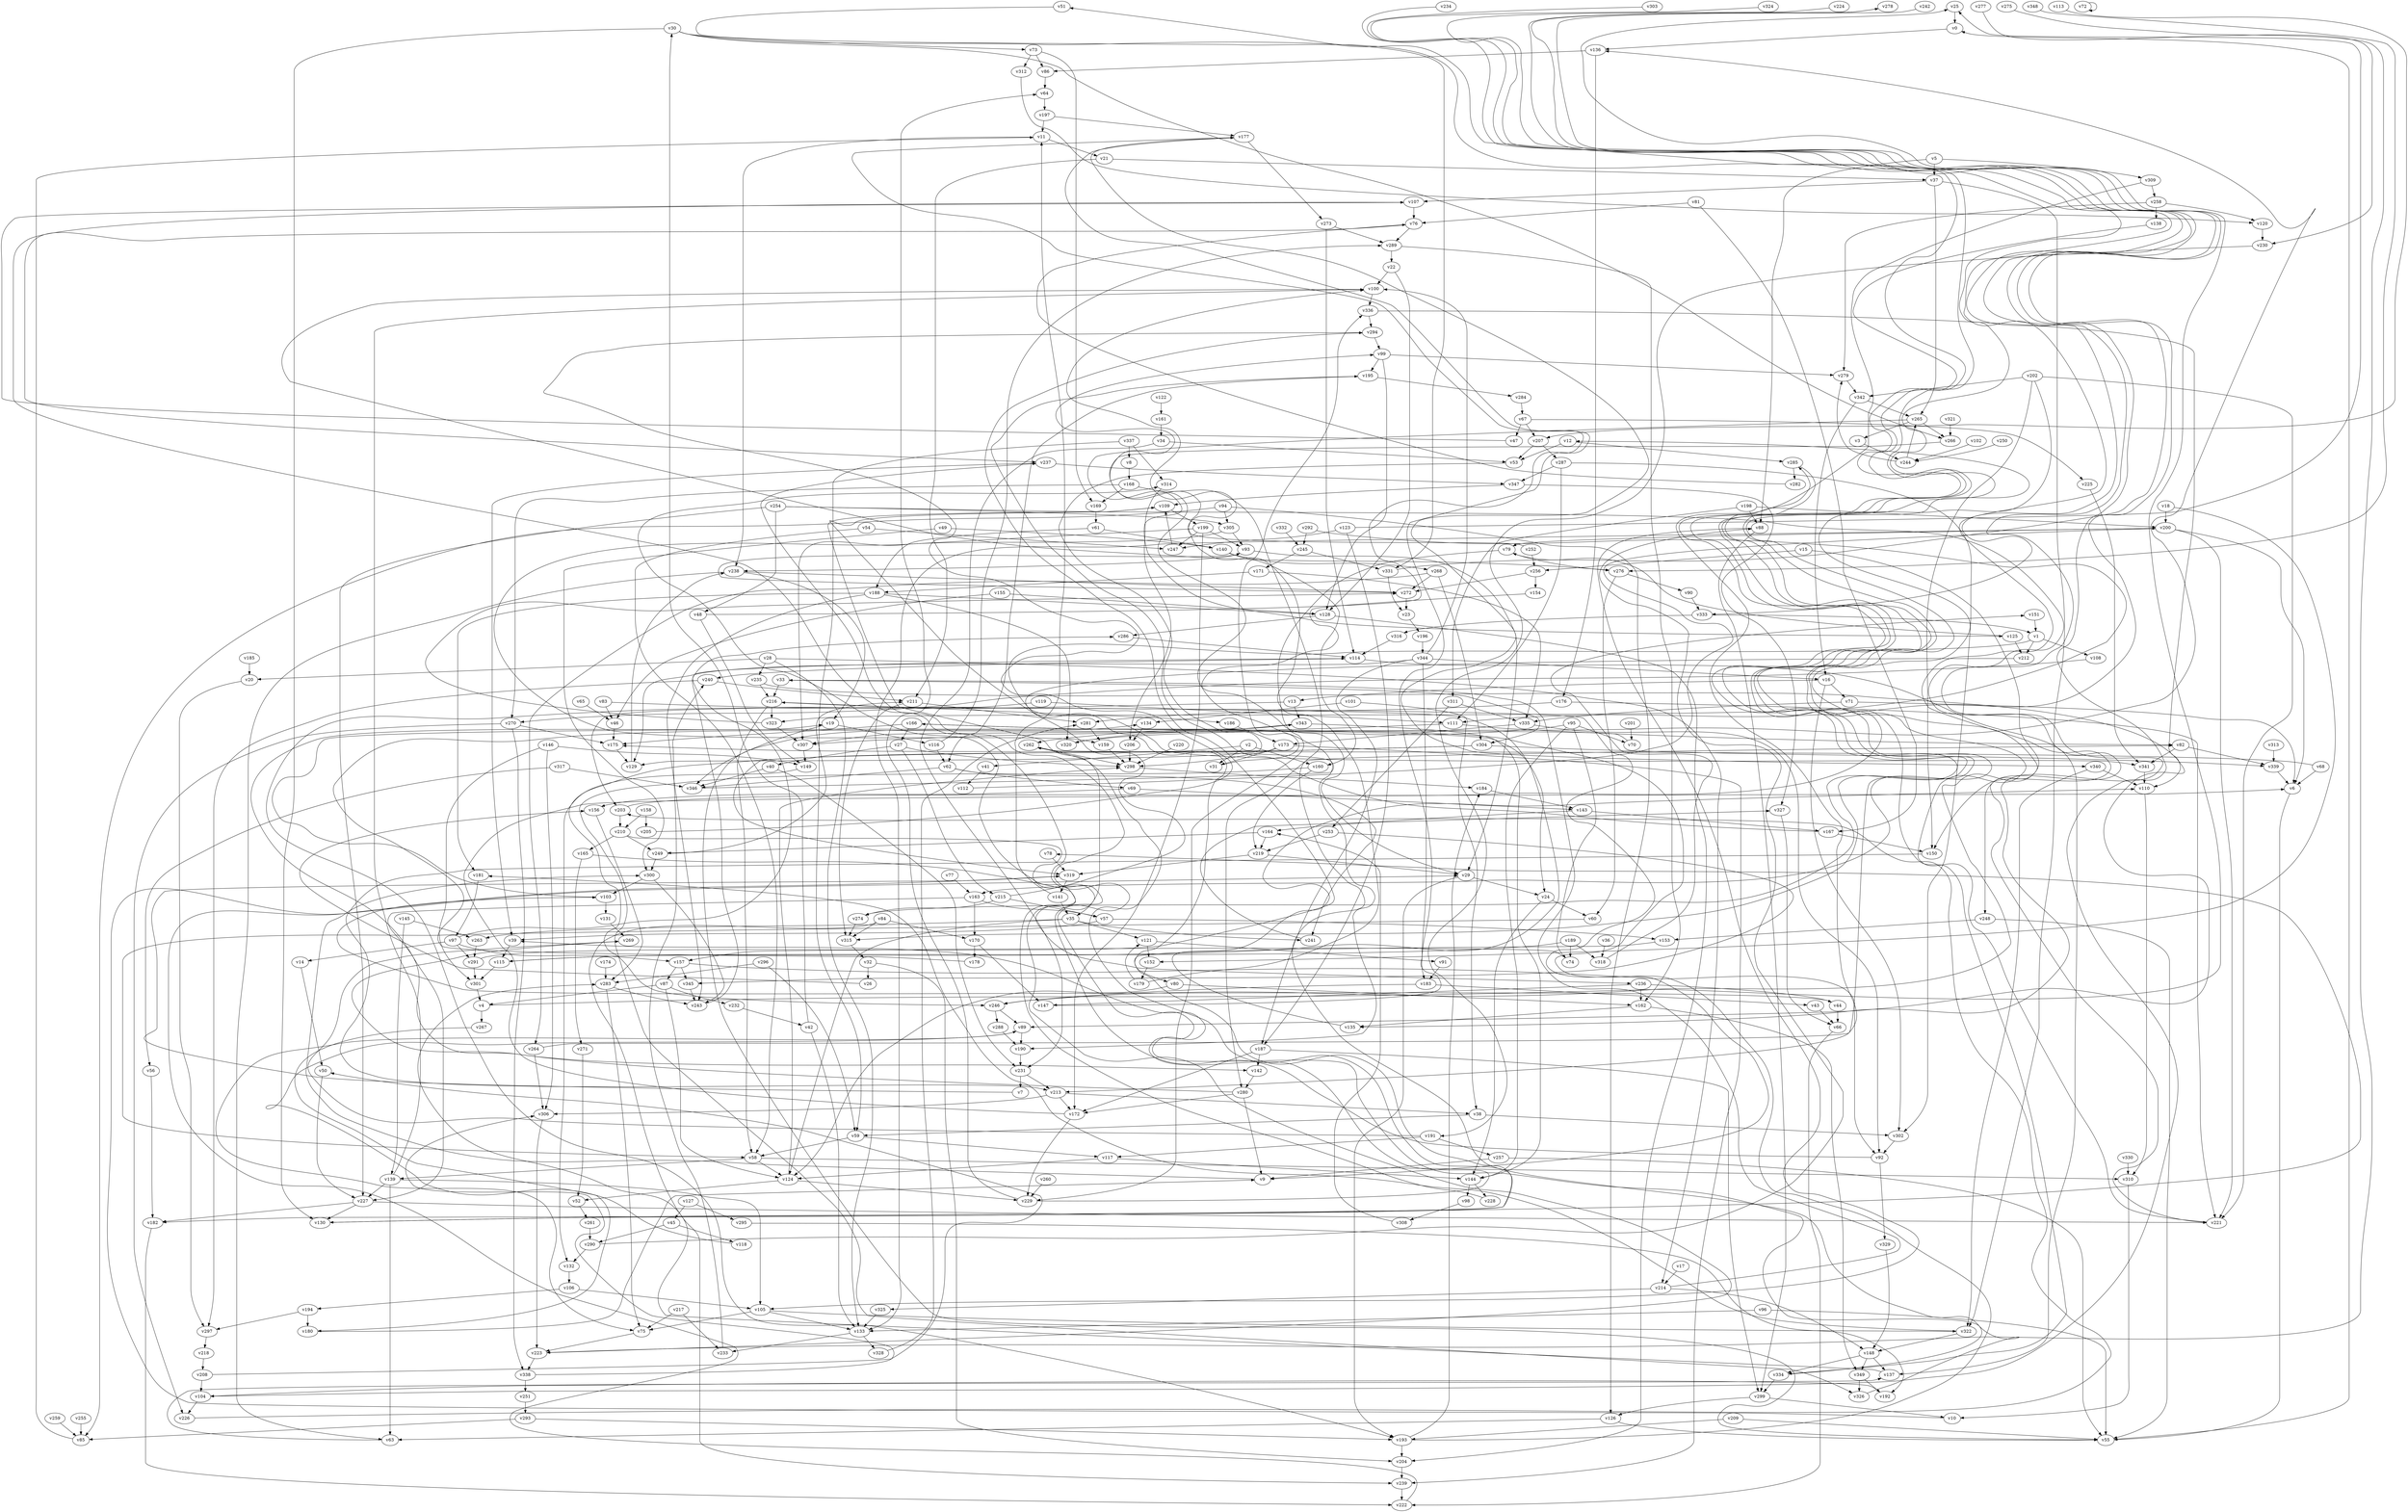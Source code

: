 // Benchmark game 523 - 350 vertices
// time_bound: 51
// targets: v50
digraph G {
    v0 [name="v0", player=0];
    v1 [name="v1", player=0];
    v2 [name="v2", player=0];
    v3 [name="v3", player=0];
    v4 [name="v4", player=0];
    v5 [name="v5", player=0];
    v6 [name="v6", player=0];
    v7 [name="v7", player=0];
    v8 [name="v8", player=1];
    v9 [name="v9", player=1];
    v10 [name="v10", player=0];
    v11 [name="v11", player=0];
    v12 [name="v12", player=1];
    v13 [name="v13", player=0];
    v14 [name="v14", player=1];
    v15 [name="v15", player=0];
    v16 [name="v16", player=1];
    v17 [name="v17", player=1];
    v18 [name="v18", player=1];
    v19 [name="v19", player=1];
    v20 [name="v20", player=1];
    v21 [name="v21", player=0];
    v22 [name="v22", player=1];
    v23 [name="v23", player=1];
    v24 [name="v24", player=1];
    v25 [name="v25", player=1];
    v26 [name="v26", player=1];
    v27 [name="v27", player=1];
    v28 [name="v28", player=0];
    v29 [name="v29", player=0];
    v30 [name="v30", player=1];
    v31 [name="v31", player=0];
    v32 [name="v32", player=1];
    v33 [name="v33", player=1];
    v34 [name="v34", player=1];
    v35 [name="v35", player=0];
    v36 [name="v36", player=0];
    v37 [name="v37", player=1];
    v38 [name="v38", player=0];
    v39 [name="v39", player=1];
    v40 [name="v40", player=1];
    v41 [name="v41", player=0];
    v42 [name="v42", player=0];
    v43 [name="v43", player=1];
    v44 [name="v44", player=0];
    v45 [name="v45", player=0];
    v46 [name="v46", player=1];
    v47 [name="v47", player=0];
    v48 [name="v48", player=1];
    v49 [name="v49", player=1];
    v50 [name="v50", player=1, target=1];
    v51 [name="v51", player=0];
    v52 [name="v52", player=0];
    v53 [name="v53", player=1];
    v54 [name="v54", player=0];
    v55 [name="v55", player=0];
    v56 [name="v56", player=0];
    v57 [name="v57", player=0];
    v58 [name="v58", player=1];
    v59 [name="v59", player=0];
    v60 [name="v60", player=1];
    v61 [name="v61", player=1];
    v62 [name="v62", player=0];
    v63 [name="v63", player=0];
    v64 [name="v64", player=1];
    v65 [name="v65", player=0];
    v66 [name="v66", player=1];
    v67 [name="v67", player=0];
    v68 [name="v68", player=1];
    v69 [name="v69", player=1];
    v70 [name="v70", player=0];
    v71 [name="v71", player=1];
    v72 [name="v72", player=0];
    v73 [name="v73", player=0];
    v74 [name="v74", player=1];
    v75 [name="v75", player=0];
    v76 [name="v76", player=1];
    v77 [name="v77", player=1];
    v78 [name="v78", player=1];
    v79 [name="v79", player=0];
    v80 [name="v80", player=0];
    v81 [name="v81", player=1];
    v82 [name="v82", player=1];
    v83 [name="v83", player=1];
    v84 [name="v84", player=0];
    v85 [name="v85", player=1];
    v86 [name="v86", player=0];
    v87 [name="v87", player=0];
    v88 [name="v88", player=0];
    v89 [name="v89", player=0];
    v90 [name="v90", player=1];
    v91 [name="v91", player=0];
    v92 [name="v92", player=1];
    v93 [name="v93", player=0];
    v94 [name="v94", player=1];
    v95 [name="v95", player=1];
    v96 [name="v96", player=0];
    v97 [name="v97", player=0];
    v98 [name="v98", player=1];
    v99 [name="v99", player=0];
    v100 [name="v100", player=1];
    v101 [name="v101", player=1];
    v102 [name="v102", player=1];
    v103 [name="v103", player=0];
    v104 [name="v104", player=1];
    v105 [name="v105", player=0];
    v106 [name="v106", player=0];
    v107 [name="v107", player=0];
    v108 [name="v108", player=0];
    v109 [name="v109", player=1];
    v110 [name="v110", player=0];
    v111 [name="v111", player=1];
    v112 [name="v112", player=1];
    v113 [name="v113", player=1];
    v114 [name="v114", player=0];
    v115 [name="v115", player=1];
    v116 [name="v116", player=1];
    v117 [name="v117", player=0];
    v118 [name="v118", player=0];
    v119 [name="v119", player=1];
    v120 [name="v120", player=1];
    v121 [name="v121", player=1];
    v122 [name="v122", player=1];
    v123 [name="v123", player=0];
    v124 [name="v124", player=0];
    v125 [name="v125", player=0];
    v126 [name="v126", player=0];
    v127 [name="v127", player=0];
    v128 [name="v128", player=0];
    v129 [name="v129", player=1];
    v130 [name="v130", player=0];
    v131 [name="v131", player=0];
    v132 [name="v132", player=1];
    v133 [name="v133", player=0];
    v134 [name="v134", player=1];
    v135 [name="v135", player=0];
    v136 [name="v136", player=0];
    v137 [name="v137", player=1];
    v138 [name="v138", player=1];
    v139 [name="v139", player=1];
    v140 [name="v140", player=1];
    v141 [name="v141", player=0];
    v142 [name="v142", player=1];
    v143 [name="v143", player=1];
    v144 [name="v144", player=1];
    v145 [name="v145", player=1];
    v146 [name="v146", player=0];
    v147 [name="v147", player=1];
    v148 [name="v148", player=0];
    v149 [name="v149", player=1];
    v150 [name="v150", player=0];
    v151 [name="v151", player=0];
    v152 [name="v152", player=0];
    v153 [name="v153", player=1];
    v154 [name="v154", player=0];
    v155 [name="v155", player=1];
    v156 [name="v156", player=1];
    v157 [name="v157", player=1];
    v158 [name="v158", player=0];
    v159 [name="v159", player=0];
    v160 [name="v160", player=1];
    v161 [name="v161", player=0];
    v162 [name="v162", player=1];
    v163 [name="v163", player=0];
    v164 [name="v164", player=1];
    v165 [name="v165", player=0];
    v166 [name="v166", player=1];
    v167 [name="v167", player=0];
    v168 [name="v168", player=0];
    v169 [name="v169", player=0];
    v170 [name="v170", player=1];
    v171 [name="v171", player=1];
    v172 [name="v172", player=0];
    v173 [name="v173", player=0];
    v174 [name="v174", player=0];
    v175 [name="v175", player=0];
    v176 [name="v176", player=1];
    v177 [name="v177", player=1];
    v178 [name="v178", player=1];
    v179 [name="v179", player=0];
    v180 [name="v180", player=0];
    v181 [name="v181", player=0];
    v182 [name="v182", player=1];
    v183 [name="v183", player=1];
    v184 [name="v184", player=0];
    v185 [name="v185", player=0];
    v186 [name="v186", player=0];
    v187 [name="v187", player=1];
    v188 [name="v188", player=1];
    v189 [name="v189", player=0];
    v190 [name="v190", player=1];
    v191 [name="v191", player=0];
    v192 [name="v192", player=1];
    v193 [name="v193", player=0];
    v194 [name="v194", player=1];
    v195 [name="v195", player=1];
    v196 [name="v196", player=0];
    v197 [name="v197", player=1];
    v198 [name="v198", player=1];
    v199 [name="v199", player=1];
    v200 [name="v200", player=1];
    v201 [name="v201", player=1];
    v202 [name="v202", player=1];
    v203 [name="v203", player=1];
    v204 [name="v204", player=0];
    v205 [name="v205", player=0];
    v206 [name="v206", player=1];
    v207 [name="v207", player=0];
    v208 [name="v208", player=0];
    v209 [name="v209", player=1];
    v210 [name="v210", player=0];
    v211 [name="v211", player=1];
    v212 [name="v212", player=0];
    v213 [name="v213", player=1];
    v214 [name="v214", player=0];
    v215 [name="v215", player=0];
    v216 [name="v216", player=0];
    v217 [name="v217", player=1];
    v218 [name="v218", player=1];
    v219 [name="v219", player=1];
    v220 [name="v220", player=1];
    v221 [name="v221", player=0];
    v222 [name="v222", player=0];
    v223 [name="v223", player=0];
    v224 [name="v224", player=1];
    v225 [name="v225", player=1];
    v226 [name="v226", player=0];
    v227 [name="v227", player=1];
    v228 [name="v228", player=1];
    v229 [name="v229", player=0];
    v230 [name="v230", player=0];
    v231 [name="v231", player=0];
    v232 [name="v232", player=0];
    v233 [name="v233", player=0];
    v234 [name="v234", player=1];
    v235 [name="v235", player=0];
    v236 [name="v236", player=0];
    v237 [name="v237", player=1];
    v238 [name="v238", player=1];
    v239 [name="v239", player=1];
    v240 [name="v240", player=1];
    v241 [name="v241", player=1];
    v242 [name="v242", player=0];
    v243 [name="v243", player=1];
    v244 [name="v244", player=1];
    v245 [name="v245", player=0];
    v246 [name="v246", player=0];
    v247 [name="v247", player=0];
    v248 [name="v248", player=0];
    v249 [name="v249", player=1];
    v250 [name="v250", player=1];
    v251 [name="v251", player=1];
    v252 [name="v252", player=1];
    v253 [name="v253", player=1];
    v254 [name="v254", player=1];
    v255 [name="v255", player=0];
    v256 [name="v256", player=1];
    v257 [name="v257", player=1];
    v258 [name="v258", player=0];
    v259 [name="v259", player=0];
    v260 [name="v260", player=0];
    v261 [name="v261", player=0];
    v262 [name="v262", player=0];
    v263 [name="v263", player=0];
    v264 [name="v264", player=0];
    v265 [name="v265", player=0];
    v266 [name="v266", player=1];
    v267 [name="v267", player=0];
    v268 [name="v268", player=0];
    v269 [name="v269", player=1];
    v270 [name="v270", player=0];
    v271 [name="v271", player=1];
    v272 [name="v272", player=1];
    v273 [name="v273", player=1];
    v274 [name="v274", player=0];
    v275 [name="v275", player=1];
    v276 [name="v276", player=0];
    v277 [name="v277", player=0];
    v278 [name="v278", player=1];
    v279 [name="v279", player=1];
    v280 [name="v280", player=0];
    v281 [name="v281", player=1];
    v282 [name="v282", player=1];
    v283 [name="v283", player=0];
    v284 [name="v284", player=0];
    v285 [name="v285", player=0];
    v286 [name="v286", player=1];
    v287 [name="v287", player=1];
    v288 [name="v288", player=1];
    v289 [name="v289", player=0];
    v290 [name="v290", player=1];
    v291 [name="v291", player=1];
    v292 [name="v292", player=0];
    v293 [name="v293", player=0];
    v294 [name="v294", player=1];
    v295 [name="v295", player=0];
    v296 [name="v296", player=0];
    v297 [name="v297", player=1];
    v298 [name="v298", player=0];
    v299 [name="v299", player=0];
    v300 [name="v300", player=0];
    v301 [name="v301", player=0];
    v302 [name="v302", player=1];
    v303 [name="v303", player=0];
    v304 [name="v304", player=1];
    v305 [name="v305", player=1];
    v306 [name="v306", player=1];
    v307 [name="v307", player=1];
    v308 [name="v308", player=1];
    v309 [name="v309", player=1];
    v310 [name="v310", player=1];
    v311 [name="v311", player=1];
    v312 [name="v312", player=0];
    v313 [name="v313", player=1];
    v314 [name="v314", player=1];
    v315 [name="v315", player=0];
    v316 [name="v316", player=0];
    v317 [name="v317", player=0];
    v318 [name="v318", player=0];
    v319 [name="v319", player=0];
    v320 [name="v320", player=0];
    v321 [name="v321", player=0];
    v322 [name="v322", player=1];
    v323 [name="v323", player=0];
    v324 [name="v324", player=1];
    v325 [name="v325", player=0];
    v326 [name="v326", player=1];
    v327 [name="v327", player=1];
    v328 [name="v328", player=1];
    v329 [name="v329", player=0];
    v330 [name="v330", player=0];
    v331 [name="v331", player=1];
    v332 [name="v332", player=1];
    v333 [name="v333", player=0];
    v334 [name="v334", player=1];
    v335 [name="v335", player=0];
    v336 [name="v336", player=0];
    v337 [name="v337", player=0];
    v338 [name="v338", player=1];
    v339 [name="v339", player=0];
    v340 [name="v340", player=1];
    v341 [name="v341", player=0];
    v342 [name="v342", player=0];
    v343 [name="v343", player=0];
    v344 [name="v344", player=0];
    v345 [name="v345", player=0];
    v346 [name="v346", player=0];
    v347 [name="v347", player=0];
    v348 [name="v348", player=0];
    v349 [name="v349", player=1];

    v0 -> v136;
    v1 -> v341 [constraint="t mod 2 == 0"];
    v2 -> v41;
    v3 -> v244;
    v4 -> v25 [constraint="t >= 5"];
    v5 -> v88;
    v6 -> v55;
    v7 -> v319 [constraint="t >= 5"];
    v8 -> v168;
    v9 -> v300 [constraint="t >= 2"];
    v10 -> v29 [constraint="t >= 5"];
    v11 -> v21;
    v12 -> v285;
    v13 -> v193 [constraint="t >= 3"];
    v14 -> v50;
    v15 -> v248;
    v16 -> v302;
    v17 -> v214;
    v18 -> v152 [constraint="t >= 4"];
    v19 -> v346;
    v20 -> v297;
    v21 -> v211;
    v22 -> v128;
    v23 -> v196;
    v24 -> v60;
    v25 -> v0;
    v26 -> v156 [constraint="t >= 4"];
    v27 -> v215;
    v28 -> v235;
    v29 -> v193;
    v30 -> v266 [constraint="t < 12"];
    v31 -> v336;
    v32 -> v204;
    v33 -> v304 [constraint="t >= 2"];
    v34 -> v53;
    v35 -> v241;
    v36 -> v318;
    v37 -> v322;
    v38 -> v59;
    v39 -> v115;
    v40 -> v346;
    v41 -> v112;
    v42 -> v133;
    v43 -> v66;
    v44 -> v103 [constraint="t < 6"];
    v45 -> v118;
    v46 -> v175;
    v47 -> v107 [constraint="t >= 2"];
    v48 -> v177 [constraint="t >= 1"];
    v49 -> v140;
    v50 -> v227;
    v51 -> v315 [constraint="t mod 4 == 3"];
    v52 -> v261;
    v53 -> v129 [constraint="t >= 2"];
    v54 -> v247;
    v55 -> v134 [constraint="t mod 3 == 1"];
    v56 -> v182;
    v57 -> v39;
    v58 -> v124;
    v59 -> v117;
    v60 -> v58 [constraint="t < 5"];
    v61 -> v188;
    v62 -> v69 [constraint="t >= 4"];
    v63 -> v137 [constraint="t < 11"];
    v64 -> v197;
    v65 -> v46;
    v66 -> v222;
    v67 -> v47;
    v68 -> v175 [constraint="t >= 2"];
    v69 -> v143;
    v70 -> v307 [constraint="t >= 1"];
    v71 -> v335;
    v72 -> v72;
    v73 -> v86;
    v74 -> v157 [constraint="t mod 4 == 3"];
    v75 -> v223;
    v76 -> v237 [constraint="t mod 4 == 0"];
    v77 -> v163;
    v78 -> v319;
    v79 -> v229;
    v80 -> v162;
    v81 -> v167;
    v82 -> v339;
    v83 -> v9 [constraint="t mod 2 == 0"];
    v84 -> v315;
    v85 -> v11;
    v86 -> v64;
    v87 -> v124;
    v88 -> v105 [constraint="t mod 2 == 1"];
    v89 -> v75 [constraint="t >= 3"];
    v90 -> v333;
    v91 -> v183;
    v92 -> v107 [constraint="t < 11"];
    v93 -> v238;
    v94 -> v126;
    v95 -> v74;
    v96 -> v133;
    v97 -> v114 [constraint="t mod 3 == 1"];
    v98 -> v308;
    v99 -> v279;
    v100 -> v276 [constraint="t < 10"];
    v101 -> v134;
    v102 -> v244;
    v103 -> v343 [constraint="t >= 4"];
    v104 -> v226;
    v105 -> v322;
    v106 -> v105;
    v107 -> v76;
    v108 -> v270 [constraint="t >= 1"];
    v109 -> v130 [constraint="t >= 2"];
    v110 -> v310;
    v111 -> v307;
    v112 -> v200 [constraint="t < 6"];
    v113 -> v207 [constraint="t < 15"];
    v114 -> v240;
    v115 -> v216 [constraint="t mod 4 == 1"];
    v116 -> v62;
    v117 -> v124;
    v118 -> v89 [constraint="t < 14"];
    v119 -> v111;
    v120 -> v230;
    v121 -> v91;
    v122 -> v161;
    v123 -> v25 [constraint="t < 15"];
    v124 -> v229;
    v125 -> v79 [constraint="t mod 2 == 1"];
    v126 -> v55;
    v127 -> v45;
    v128 -> v204;
    v129 -> v238;
    v130 -> v78 [constraint="t mod 2 == 1"];
    v131 -> v269;
    v132 -> v106;
    v133 -> v233;
    v134 -> v206;
    v135 -> v110 [constraint="t < 8"];
    v136 -> v176;
    v137 -> v283 [constraint="t < 12"];
    v138 -> v274 [constraint="t < 14"];
    v139 -> v105;
    v140 -> v160;
    v141 -> v11;
    v142 -> v280;
    v143 -> v164;
    v144 -> v228;
    v145 -> v139;
    v146 -> v301;
    v147 -> v177 [constraint="t >= 5"];
    v148 -> v349;
    v149 -> v246 [constraint="t < 11"];
    v150 -> v213 [constraint="t < 12"];
    v151 -> v1;
    v152 -> v179;
    v153 -> v182 [constraint="t >= 3"];
    v154 -> v29 [constraint="t < 15"];
    v155 -> v46;
    v156 -> v283;
    v157 -> v87;
    v158 -> v205;
    v159 -> v298;
    v160 -> v326 [constraint="t mod 5 == 0"];
    v161 -> v34;
    v162 -> v135;
    v163 -> v170;
    v164 -> v219;
    v165 -> v223 [constraint="t >= 3"];
    v166 -> v24;
    v167 -> v195 [constraint="t >= 1"];
    v168 -> v280;
    v169 -> v61;
    v170 -> v147;
    v171 -> v188;
    v172 -> v6 [constraint="t mod 2 == 1"];
    v173 -> v31;
    v174 -> v283;
    v175 -> v129;
    v176 -> v221;
    v177 -> v340 [constraint="t mod 3 == 2"];
    v178 -> v343 [constraint="t mod 2 == 1"];
    v179 -> v100 [constraint="t < 5"];
    v180 -> v9 [constraint="t >= 5"];
    v181 -> v97;
    v182 -> v222;
    v183 -> v43;
    v184 -> v143;
    v185 -> v20;
    v186 -> v173;
    v187 -> v172;
    v188 -> v128;
    v189 -> v115;
    v190 -> v231;
    v191 -> v269 [constraint="t < 8"];
    v192 -> v104 [constraint="t mod 4 == 0"];
    v193 -> v166 [constraint="t >= 5"];
    v194 -> v180;
    v195 -> v62;
    v196 -> v344;
    v197 -> v11;
    v198 -> v88;
    v199 -> v172;
    v200 -> v6;
    v201 -> v70;
    v202 -> v246 [constraint="t >= 5"];
    v203 -> v285 [constraint="t >= 3"];
    v204 -> v239;
    v205 -> v294 [constraint="t >= 4"];
    v206 -> v298;
    v207 -> v53;
    v208 -> v50 [constraint="t < 9"];
    v209 -> v55;
    v210 -> v236 [constraint="t mod 4 == 3"];
    v211 -> v315;
    v212 -> v80 [constraint="t mod 3 == 0"];
    v213 -> v172;
    v214 -> v33 [constraint="t mod 4 == 0"];
    v215 -> v109 [constraint="t >= 2"];
    v216 -> v186;
    v217 -> v233;
    v218 -> v208;
    v219 -> v319;
    v220 -> v298;
    v221 -> v12 [constraint="t mod 5 == 4"];
    v222 -> v319 [constraint="t mod 2 == 1"];
    v223 -> v338;
    v224 -> v135 [constraint="t mod 4 == 0"];
    v225 -> v341;
    v226 -> v203 [constraint="t >= 3"];
    v227 -> v221;
    v228 -> v314 [constraint="t >= 5"];
    v229 -> v237 [constraint="t < 6"];
    v230 -> v191 [constraint="t < 8"];
    v231 -> v7;
    v232 -> v42;
    v233 -> v240;
    v234 -> v163 [constraint="t mod 3 == 0"];
    v235 -> v89 [constraint="t mod 2 == 0"];
    v236 -> v44;
    v237 -> v39;
    v238 -> v19;
    v239 -> v222;
    v240 -> v297;
    v241 -> v327 [constraint="t < 6"];
    v242 -> v111 [constraint="t < 6"];
    v243 -> v286;
    v244 -> v265;
    v245 -> v171;
    v246 -> v89;
    v247 -> v109;
    v248 -> v153;
    v249 -> v211 [constraint="t < 10"];
    v250 -> v244;
    v251 -> v293;
    v252 -> v99 [constraint="t >= 3"];
    v253 -> v345 [constraint="t mod 2 == 0"];
    v254 -> v221 [constraint="t mod 2 == 0"];
    v255 -> v85;
    v256 -> v272;
    v257 -> v55;
    v258 -> v138;
    v259 -> v85;
    v260 -> v229;
    v261 -> v290;
    v262 -> v35;
    v263 -> v291;
    v264 -> v51 [constraint="t >= 1"];
    v265 -> v125 [constraint="t mod 2 == 1"];
    v266 -> v190 [constraint="t < 5"];
    v267 -> v180 [constraint="t mod 3 == 1"];
    v268 -> v304;
    v269 -> v142 [constraint="t < 13"];
    v270 -> v226;
    v271 -> v52;
    v272 -> v93 [constraint="t mod 4 == 2"];
    v273 -> v289;
    v274 -> v315;
    v275 -> v223 [constraint="t < 10"];
    v276 -> v90;
    v277 -> v230 [constraint="t mod 5 == 2"];
    v278 -> v104 [constraint="t >= 3"];
    v279 -> v342;
    v280 -> v19 [constraint="t < 11"];
    v281 -> v159;
    v282 -> v76 [constraint="t mod 4 == 1"];
    v283 -> v75;
    v284 -> v67;
    v285 -> v334 [constraint="t < 6"];
    v286 -> v114;
    v287 -> v111;
    v288 -> v190;
    v289 -> v22;
    v290 -> v88 [constraint="t < 5"];
    v291 -> v294 [constraint="t >= 1"];
    v292 -> v323 [constraint="t < 12"];
    v293 -> v193;
    v294 -> v99;
    v295 -> v192 [constraint="t mod 2 == 0"];
    v296 -> v59;
    v297 -> v218;
    v298 -> v184;
    v299 -> v10;
    v300 -> v103;
    v301 -> v4;
    v302 -> v92;
    v303 -> v150 [constraint="t >= 2"];
    v304 -> v319 [constraint="t >= 1"];
    v305 -> v159 [constraint="t >= 1"];
    v306 -> v223;
    v307 -> v149;
    v308 -> v164;
    v309 -> v213 [constraint="t < 5"];
    v310 -> v10;
    v311 -> v335;
    v312 -> v120 [constraint="t >= 4"];
    v313 -> v339;
    v314 -> v206;
    v315 -> v32;
    v316 -> v114;
    v317 -> v346;
    v318 -> v151 [constraint="t < 11"];
    v319 -> v141;
    v320 -> v136 [constraint="t < 8"];
    v321 -> v266;
    v322 -> v181 [constraint="t mod 2 == 1"];
    v323 -> v272 [constraint="t mod 2 == 1"];
    v324 -> v333 [constraint="t mod 4 == 0"];
    v325 -> v133;
    v326 -> v39 [constraint="t mod 3 == 0"];
    v327 -> v66;
    v328 -> v281;
    v329 -> v148;
    v330 -> v310;
    v331 -> v278 [constraint="t mod 2 == 0"];
    v332 -> v245;
    v333 -> v316;
    v334 -> v82 [constraint="t < 12"];
    v335 -> v173;
    v336 -> v110;
    v337 -> v314;
    v338 -> v306 [constraint="t mod 2 == 1"];
    v339 -> v6;
    v340 -> v322;
    v341 -> v110;
    v342 -> v265;
    v343 -> v144;
    v344 -> v16;
    v345 -> v243;
    v346 -> v262 [constraint="t mod 4 == 3"];
    v347 -> v327;
    v348 -> v276 [constraint="t < 12"];
    v349 -> v326;
    v5 -> v37;
    v323 -> v307;
    v246 -> v288;
    v83 -> v46;
    v123 -> v187;
    v214 -> v148;
    v105 -> v133;
    v276 -> v60;
    v115 -> v301;
    v2 -> v160;
    v139 -> v63;
    v139 -> v227;
    v342 -> v16;
    v219 -> v29;
    v244 -> v279;
    v79 -> v276;
    v200 -> v133;
    v207 -> v287;
    v133 -> v328;
    v257 -> v9;
    v280 -> v172;
    v338 -> v251;
    v183 -> v246;
    v252 -> v256;
    v344 -> v100;
    v215 -> v57;
    v285 -> v282;
    v193 -> v204;
    v191 -> v257;
    v109 -> v199;
    v12 -> v53;
    v99 -> v195;
    v16 -> v71;
    v33 -> v216;
    v58 -> v139;
    v209 -> v193;
    v1 -> v108;
    v73 -> v312;
    v304 -> v132;
    v157 -> v92;
    v71 -> v6;
    v290 -> v132;
    v100 -> v336;
    v254 -> v227;
    v258 -> v120;
    v227 -> v130;
    v163 -> v227;
    v35 -> v124;
    v5 -> v309;
    v48 -> v149;
    v97 -> v157;
    v124 -> v298;
    v287 -> v347;
    v155 -> v128;
    v54 -> v58;
    v89 -> v190;
    v82 -> v341;
    v337 -> v59;
    v289 -> v162;
    v117 -> v144;
    v88 -> v299;
    v216 -> v58;
    v27 -> v298;
    v337 -> v8;
    v34 -> v231;
    v334 -> v299;
    v157 -> v345;
    v191 -> v117;
    v42 -> v30;
    v199 -> v307;
    v245 -> v331;
    v331 -> v23;
    v166 -> v175;
    v231 -> v213;
    v208 -> v104;
    v170 -> v178;
    v322 -> v148;
    v236 -> v147;
    v158 -> v210;
    v210 -> v165;
    v45 -> v290;
    v299 -> v126;
    v62 -> v346;
    v344 -> v129;
    v27 -> v40;
    v141 -> v35;
    v256 -> v154;
    v35 -> v263;
    v19 -> v116;
    v195 -> v284;
    v199 -> v247;
    v84 -> v239;
    v111 -> v82;
    v188 -> v181;
    v94 -> v305;
    v309 -> v258;
    v127 -> v295;
    v200 -> v221;
    v311 -> v253;
    v61 -> v140;
    v236 -> v162;
    v287 -> v302;
    v81 -> v76;
    v95 -> v70;
    v216 -> v323;
    v349 -> v192;
    v136 -> v86;
    v37 -> v265;
    v44 -> v66;
    v73 -> v169;
    v304 -> v339;
    v28 -> v20;
    v49 -> v300;
    v194 -> v297;
    v80 -> v124;
    v213 -> v38;
    v145 -> v263;
    v67 -> v225;
    v340 -> v110;
    v40 -> v231;
    v22 -> v100;
    v1 -> v212;
    v38 -> v302;
    v121 -> v152;
    v32 -> v26;
    v202 -> v221;
    v189 -> v318;
    v211 -> v281;
    v166 -> v27;
    v37 -> v107;
    v87 -> v4;
    v29 -> v24;
    v188 -> v243;
    v283 -> v243;
    v15 -> v256;
    v87 -> v232;
    v163 -> v57;
    v291 -> v301;
    v144 -> v98;
    v265 -> v266;
    v126 -> v63;
    v198 -> v200;
    v162 -> v349;
    v202 -> v150;
    v333 -> v1;
    v28 -> v133;
    v165 -> v271;
    v253 -> v219;
    v146 -> v149;
    v105 -> v75;
    v347 -> v109;
    v143 -> v167;
    v292 -> v245;
    v268 -> v264;
    v11 -> v238;
    v296 -> v283;
    v57 -> v153;
    v265 -> v3;
    v69 -> v156;
    v96 -> v55;
    v187 -> v142;
    v2 -> v31;
    v171 -> v335;
    v101 -> v38;
    v280 -> v9;
    v173 -> v298;
    v93 -> v29;
    v187 -> v299;
    v264 -> v306;
    v148 -> v334;
    v227 -> v182;
    v343 -> v320;
    v197 -> v177;
    v317 -> v56;
    v238 -> v272;
    v262 -> v298;
    v123 -> v247;
    v30 -> v130;
    v103 -> v131;
    v202 -> v342;
    v99 -> v128;
    v344 -> v183;
    v293 -> v85;
    v235 -> v216;
    v249 -> v300;
    v116 -> v289;
    v336 -> v294;
    v270 -> v175;
    v172 -> v229;
    v254 -> v48;
    v335 -> v92;
    v268 -> v272;
    v140 -> v268;
    v59 -> v58;
    v177 -> v273;
    v160 -> v219;
    v21 -> v37;
    v35 -> v121;
    v189 -> v74;
    v168 -> v169;
    v237 -> v347;
    v193 -> v184;
    v344 -> v187;
    v30 -> v331;
    v139 -> v100;
    v76 -> v289;
    v167 -> v150;
    v213 -> v306;
    v210 -> v249;
    v305 -> v93;
    v176 -> v281;
    v300 -> v243;
    v30 -> v73;
    v198 -> v311;
    v240 -> v211;
    v55 -> v0;
    v95 -> v262;
    v28 -> v214;
    v84 -> v170;
    v217 -> v75;
    v164 -> v249;
    v168 -> v270;
    v199 -> v93;
    v173 -> v239;
    v4 -> v267;
    v188 -> v320;
    v97 -> v291;
    v18 -> v200;
    v68 -> v6;
    v97 -> v14;
    v95 -> v144;
    v58 -> v310;
    v200 -> v79;
    v62 -> v241;
    v270 -> v338;
    v114 -> v137;
    v146 -> v306;
    v67 -> v207;
    v203 -> v210;
    v128 -> v286;
    v229 -> v64;
    v94 -> v85;
    v214 -> v325;
    v248 -> v55;
    v272 -> v23;
    v273 -> v114;
    v16 -> v13;
    v254 -> v305;
    v92 -> v329;
    v125 -> v212;
    v215 -> v274;
    v258 -> v279;
    v124 -> v52;
    v13 -> v343;
    v119 -> v203;
    v106 -> v194;
    v24 -> v144;
    v238 -> v63;
    v148 -> v137;
    v179 -> v121;
}
